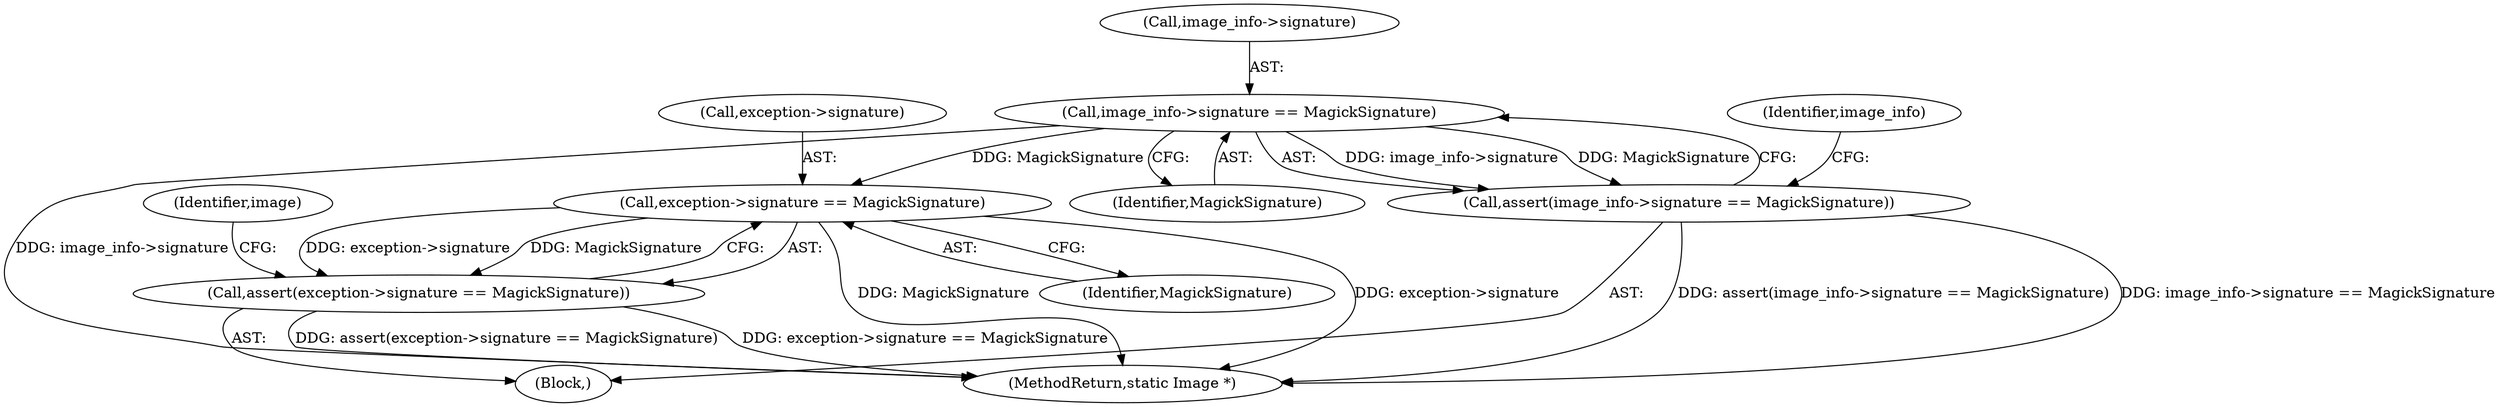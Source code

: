 digraph "0_ImageMagick_f6e9d0d9955e85bdd7540b251cd50d598dacc5e6_39@pointer" {
"1000119" [label="(Call,image_info->signature == MagickSignature)"];
"1000118" [label="(Call,assert(image_info->signature == MagickSignature))"];
"1000146" [label="(Call,exception->signature == MagickSignature)"];
"1000145" [label="(Call,assert(exception->signature == MagickSignature))"];
"1000146" [label="(Call,exception->signature == MagickSignature)"];
"1000118" [label="(Call,assert(image_info->signature == MagickSignature))"];
"1000104" [label="(Block,)"];
"1000145" [label="(Call,assert(exception->signature == MagickSignature))"];
"1000152" [label="(Identifier,image)"];
"1000296" [label="(MethodReturn,static Image *)"];
"1000119" [label="(Call,image_info->signature == MagickSignature)"];
"1000123" [label="(Identifier,MagickSignature)"];
"1000150" [label="(Identifier,MagickSignature)"];
"1000127" [label="(Identifier,image_info)"];
"1000147" [label="(Call,exception->signature)"];
"1000120" [label="(Call,image_info->signature)"];
"1000119" -> "1000118"  [label="AST: "];
"1000119" -> "1000123"  [label="CFG: "];
"1000120" -> "1000119"  [label="AST: "];
"1000123" -> "1000119"  [label="AST: "];
"1000118" -> "1000119"  [label="CFG: "];
"1000119" -> "1000296"  [label="DDG: image_info->signature"];
"1000119" -> "1000118"  [label="DDG: image_info->signature"];
"1000119" -> "1000118"  [label="DDG: MagickSignature"];
"1000119" -> "1000146"  [label="DDG: MagickSignature"];
"1000118" -> "1000104"  [label="AST: "];
"1000127" -> "1000118"  [label="CFG: "];
"1000118" -> "1000296"  [label="DDG: assert(image_info->signature == MagickSignature)"];
"1000118" -> "1000296"  [label="DDG: image_info->signature == MagickSignature"];
"1000146" -> "1000145"  [label="AST: "];
"1000146" -> "1000150"  [label="CFG: "];
"1000147" -> "1000146"  [label="AST: "];
"1000150" -> "1000146"  [label="AST: "];
"1000145" -> "1000146"  [label="CFG: "];
"1000146" -> "1000296"  [label="DDG: MagickSignature"];
"1000146" -> "1000296"  [label="DDG: exception->signature"];
"1000146" -> "1000145"  [label="DDG: exception->signature"];
"1000146" -> "1000145"  [label="DDG: MagickSignature"];
"1000145" -> "1000104"  [label="AST: "];
"1000152" -> "1000145"  [label="CFG: "];
"1000145" -> "1000296"  [label="DDG: assert(exception->signature == MagickSignature)"];
"1000145" -> "1000296"  [label="DDG: exception->signature == MagickSignature"];
}
